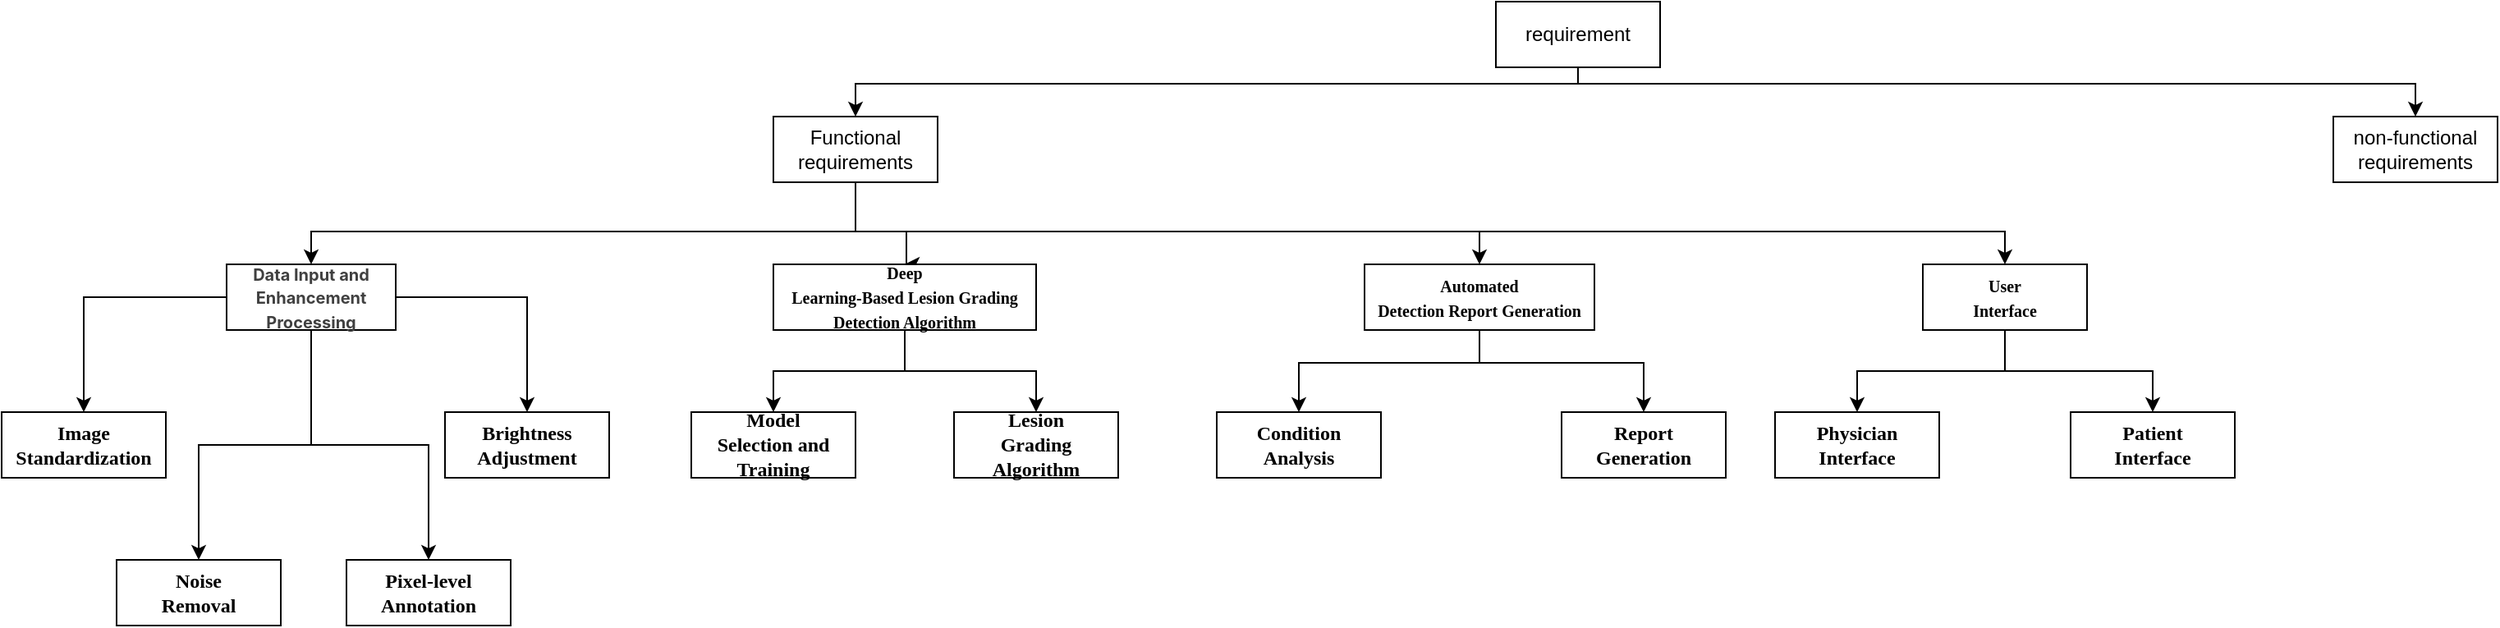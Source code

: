 <mxfile version="26.1.3">
  <diagram name="第 1 页" id="Z5jD86-BHT1hPuSzs5CN">
    <mxGraphModel dx="1497" dy="440" grid="1" gridSize="10" guides="1" tooltips="1" connect="1" arrows="1" fold="1" page="1" pageScale="1" pageWidth="827" pageHeight="1169" math="0" shadow="0">
      <root>
        <mxCell id="0" />
        <mxCell id="1" parent="0" />
        <mxCell id="9Bey0T8y7MYgmhgqEHoG-7" style="edgeStyle=orthogonalEdgeStyle;rounded=0;orthogonalLoop=1;jettySize=auto;html=1;entryX=0.5;entryY=0;entryDx=0;entryDy=0;" parent="1" source="9Bey0T8y7MYgmhgqEHoG-4" target="9Bey0T8y7MYgmhgqEHoG-5" edge="1">
          <mxGeometry relative="1" as="geometry">
            <Array as="points">
              <mxPoint x="410" y="80" />
              <mxPoint x="-30" y="80" />
              <mxPoint x="-30" y="100" />
            </Array>
          </mxGeometry>
        </mxCell>
        <mxCell id="9Bey0T8y7MYgmhgqEHoG-8" style="edgeStyle=orthogonalEdgeStyle;rounded=0;orthogonalLoop=1;jettySize=auto;html=1;entryX=0.5;entryY=0;entryDx=0;entryDy=0;" parent="1" source="9Bey0T8y7MYgmhgqEHoG-4" target="9Bey0T8y7MYgmhgqEHoG-6" edge="1">
          <mxGeometry relative="1" as="geometry">
            <Array as="points">
              <mxPoint x="410" y="80" />
              <mxPoint x="920" y="80" />
            </Array>
          </mxGeometry>
        </mxCell>
        <mxCell id="9Bey0T8y7MYgmhgqEHoG-4" value="requirement" style="rounded=0;whiteSpace=wrap;html=1;" parent="1" vertex="1">
          <mxGeometry x="360" y="30" width="100" height="40" as="geometry" />
        </mxCell>
        <mxCell id="9Bey0T8y7MYgmhgqEHoG-16" style="edgeStyle=orthogonalEdgeStyle;rounded=0;orthogonalLoop=1;jettySize=auto;html=1;entryX=0.5;entryY=0;entryDx=0;entryDy=0;" parent="1" source="9Bey0T8y7MYgmhgqEHoG-5" target="9Bey0T8y7MYgmhgqEHoG-9" edge="1">
          <mxGeometry relative="1" as="geometry">
            <Array as="points">
              <mxPoint x="-30" y="170" />
              <mxPoint x="-361" y="170" />
            </Array>
          </mxGeometry>
        </mxCell>
        <mxCell id="9Bey0T8y7MYgmhgqEHoG-17" style="edgeStyle=orthogonalEdgeStyle;rounded=0;orthogonalLoop=1;jettySize=auto;html=1;" parent="1" source="9Bey0T8y7MYgmhgqEHoG-5" edge="1">
          <mxGeometry relative="1" as="geometry">
            <mxPoint y="190" as="targetPoint" />
            <Array as="points">
              <mxPoint x="-30" y="170" />
              <mxPoint x="1" y="170" />
              <mxPoint x="1" y="190" />
            </Array>
          </mxGeometry>
        </mxCell>
        <mxCell id="9Bey0T8y7MYgmhgqEHoG-18" style="edgeStyle=orthogonalEdgeStyle;rounded=0;orthogonalLoop=1;jettySize=auto;html=1;" parent="1" source="9Bey0T8y7MYgmhgqEHoG-5" target="9Bey0T8y7MYgmhgqEHoG-11" edge="1">
          <mxGeometry relative="1" as="geometry">
            <Array as="points">
              <mxPoint x="-30" y="170" />
              <mxPoint x="350" y="170" />
            </Array>
          </mxGeometry>
        </mxCell>
        <mxCell id="9Bey0T8y7MYgmhgqEHoG-19" style="edgeStyle=orthogonalEdgeStyle;rounded=0;orthogonalLoop=1;jettySize=auto;html=1;" parent="1" source="9Bey0T8y7MYgmhgqEHoG-5" target="9Bey0T8y7MYgmhgqEHoG-12" edge="1">
          <mxGeometry relative="1" as="geometry">
            <Array as="points">
              <mxPoint x="-30" y="170" />
              <mxPoint x="670" y="170" />
            </Array>
          </mxGeometry>
        </mxCell>
        <mxCell id="9Bey0T8y7MYgmhgqEHoG-5" value="Functional requirements" style="rounded=0;whiteSpace=wrap;html=1;" parent="1" vertex="1">
          <mxGeometry x="-80" y="100" width="100" height="40" as="geometry" />
        </mxCell>
        <mxCell id="9Bey0T8y7MYgmhgqEHoG-6" value="non-f&lt;span style=&quot;background-color: transparent; color: light-dark(rgb(0, 0, 0), rgb(255, 255, 255));&quot;&gt;unctional requirements&lt;/span&gt;" style="rounded=0;whiteSpace=wrap;html=1;" parent="1" vertex="1">
          <mxGeometry x="870" y="100" width="100" height="40" as="geometry" />
        </mxCell>
        <mxCell id="9Bey0T8y7MYgmhgqEHoG-30" style="edgeStyle=orthogonalEdgeStyle;rounded=0;orthogonalLoop=1;jettySize=auto;html=1;" parent="1" source="9Bey0T8y7MYgmhgqEHoG-9" target="9Bey0T8y7MYgmhgqEHoG-14" edge="1">
          <mxGeometry relative="1" as="geometry" />
        </mxCell>
        <mxCell id="9Bey0T8y7MYgmhgqEHoG-31" style="edgeStyle=orthogonalEdgeStyle;rounded=0;orthogonalLoop=1;jettySize=auto;html=1;entryX=0.5;entryY=0;entryDx=0;entryDy=0;" parent="1" source="9Bey0T8y7MYgmhgqEHoG-9" target="9Bey0T8y7MYgmhgqEHoG-23" edge="1">
          <mxGeometry relative="1" as="geometry" />
        </mxCell>
        <mxCell id="9Bey0T8y7MYgmhgqEHoG-32" style="edgeStyle=orthogonalEdgeStyle;rounded=0;orthogonalLoop=1;jettySize=auto;html=1;entryX=0.5;entryY=0;entryDx=0;entryDy=0;" parent="1" source="9Bey0T8y7MYgmhgqEHoG-9" target="9Bey0T8y7MYgmhgqEHoG-21" edge="1">
          <mxGeometry relative="1" as="geometry" />
        </mxCell>
        <mxCell id="9Bey0T8y7MYgmhgqEHoG-33" style="edgeStyle=orthogonalEdgeStyle;rounded=0;orthogonalLoop=1;jettySize=auto;html=1;entryX=0.5;entryY=0;entryDx=0;entryDy=0;" parent="1" source="9Bey0T8y7MYgmhgqEHoG-9" target="9Bey0T8y7MYgmhgqEHoG-22" edge="1">
          <mxGeometry relative="1" as="geometry" />
        </mxCell>
        <mxCell id="9Bey0T8y7MYgmhgqEHoG-9" value="&lt;h4 style=&quot;font-weight: var(--ds-font-weight-strong); line-height: var(--ds-md-line-height); margin: calc(var(--ds-md-zoom)*16px)0 calc(var(--ds-md-zoom)*12px)0; color: rgb(64, 64, 64); font-family: DeepSeek-CJK-patch, Inter, system-ui, -apple-system, BlinkMacSystemFont, &amp;quot;Segoe UI&amp;quot;, Roboto, &amp;quot;Noto Sans&amp;quot;, Ubuntu, Cantarell, &amp;quot;Helvetica Neue&amp;quot;, Oxygen, &amp;quot;Open Sans&amp;quot;, sans-serif;&quot;&gt;&lt;strong style=&quot;&quot;&gt;&lt;font style=&quot;font-size: 10px;&quot;&gt;Data Input and Enhancement Processing&lt;/font&gt;&lt;/strong&gt;&lt;/h4&gt;" style="rounded=0;whiteSpace=wrap;html=1;align=center;" parent="1" vertex="1">
          <mxGeometry x="-413" y="190" width="103" height="40" as="geometry" />
        </mxCell>
        <mxCell id="9Bey0T8y7MYgmhgqEHoG-34" style="edgeStyle=orthogonalEdgeStyle;rounded=0;orthogonalLoop=1;jettySize=auto;html=1;entryX=0.5;entryY=0;entryDx=0;entryDy=0;" parent="1" source="9Bey0T8y7MYgmhgqEHoG-10" target="9Bey0T8y7MYgmhgqEHoG-24" edge="1">
          <mxGeometry relative="1" as="geometry" />
        </mxCell>
        <mxCell id="9Bey0T8y7MYgmhgqEHoG-35" style="edgeStyle=orthogonalEdgeStyle;rounded=0;orthogonalLoop=1;jettySize=auto;html=1;entryX=0.5;entryY=0;entryDx=0;entryDy=0;" parent="1" source="9Bey0T8y7MYgmhgqEHoG-10" target="9Bey0T8y7MYgmhgqEHoG-25" edge="1">
          <mxGeometry relative="1" as="geometry" />
        </mxCell>
        <mxCell id="9Bey0T8y7MYgmhgqEHoG-10" value="&lt;b&gt;&lt;span style=&quot;line-height: 115%; font-family: 等线;&quot; lang=&quot;EN-US&quot;&gt;&lt;font style=&quot;font-size: 10px;&quot;&gt;Deep&lt;br/&gt;Learning-Based Lesion Grading Detection Algorithm&lt;/font&gt;&lt;/span&gt;&lt;/b&gt;" style="rounded=0;whiteSpace=wrap;html=1;" parent="1" vertex="1">
          <mxGeometry x="-80" y="190" width="160" height="40" as="geometry" />
        </mxCell>
        <mxCell id="9Bey0T8y7MYgmhgqEHoG-36" style="edgeStyle=orthogonalEdgeStyle;rounded=0;orthogonalLoop=1;jettySize=auto;html=1;entryX=0.5;entryY=0;entryDx=0;entryDy=0;" parent="1" source="9Bey0T8y7MYgmhgqEHoG-11" target="9Bey0T8y7MYgmhgqEHoG-26" edge="1">
          <mxGeometry relative="1" as="geometry">
            <Array as="points">
              <mxPoint x="350" y="250" />
              <mxPoint x="240" y="250" />
            </Array>
          </mxGeometry>
        </mxCell>
        <mxCell id="9Bey0T8y7MYgmhgqEHoG-37" style="edgeStyle=orthogonalEdgeStyle;rounded=0;orthogonalLoop=1;jettySize=auto;html=1;entryX=0.5;entryY=0;entryDx=0;entryDy=0;" parent="1" source="9Bey0T8y7MYgmhgqEHoG-11" target="9Bey0T8y7MYgmhgqEHoG-27" edge="1">
          <mxGeometry relative="1" as="geometry">
            <Array as="points">
              <mxPoint x="350" y="250" />
              <mxPoint x="450" y="250" />
            </Array>
          </mxGeometry>
        </mxCell>
        <mxCell id="9Bey0T8y7MYgmhgqEHoG-11" value="&lt;b&gt;&lt;span style=&quot;line-height: 115%; font-family: 等线;&quot; lang=&quot;EN-US&quot;&gt;&lt;font style=&quot;font-size: 10px;&quot;&gt;Automated&lt;br/&gt;Detection Report Generation&lt;/font&gt;&lt;/span&gt;&lt;/b&gt;" style="rounded=0;whiteSpace=wrap;html=1;" parent="1" vertex="1">
          <mxGeometry x="280" y="190" width="140" height="40" as="geometry" />
        </mxCell>
        <mxCell id="9Bey0T8y7MYgmhgqEHoG-38" style="edgeStyle=orthogonalEdgeStyle;rounded=0;orthogonalLoop=1;jettySize=auto;html=1;entryX=0.5;entryY=0;entryDx=0;entryDy=0;" parent="1" source="9Bey0T8y7MYgmhgqEHoG-12" target="9Bey0T8y7MYgmhgqEHoG-28" edge="1">
          <mxGeometry relative="1" as="geometry" />
        </mxCell>
        <mxCell id="9Bey0T8y7MYgmhgqEHoG-39" style="edgeStyle=orthogonalEdgeStyle;rounded=0;orthogonalLoop=1;jettySize=auto;html=1;entryX=0.5;entryY=0;entryDx=0;entryDy=0;" parent="1" source="9Bey0T8y7MYgmhgqEHoG-12" target="9Bey0T8y7MYgmhgqEHoG-29" edge="1">
          <mxGeometry relative="1" as="geometry" />
        </mxCell>
        <mxCell id="9Bey0T8y7MYgmhgqEHoG-12" value="&lt;b&gt;&lt;span style=&quot;line-height: 115%; font-family: 等线;&quot; lang=&quot;EN-US&quot;&gt;&lt;font style=&quot;font-size: 10px;&quot;&gt;User&lt;br/&gt;Interface&lt;/font&gt;&lt;/span&gt;&lt;/b&gt;" style="rounded=0;whiteSpace=wrap;html=1;" parent="1" vertex="1">
          <mxGeometry x="620" y="190" width="100" height="40" as="geometry" />
        </mxCell>
        <mxCell id="9Bey0T8y7MYgmhgqEHoG-14" value="&lt;b&gt;&lt;span style=&quot;line-height: 115%; font-family: 等线;&quot; lang=&quot;EN-US&quot;&gt;&lt;font style=&quot;font-size: 12px;&quot;&gt;Image&lt;br/&gt;Standardization&lt;/font&gt;&lt;/span&gt;&lt;/b&gt;" style="rounded=0;whiteSpace=wrap;html=1;" parent="1" vertex="1">
          <mxGeometry x="-550" y="280" width="100" height="40" as="geometry" />
        </mxCell>
        <mxCell id="9Bey0T8y7MYgmhgqEHoG-21" value="&lt;b&gt;&lt;span style=&quot;line-height: 115%; font-family: 等线;&quot; lang=&quot;EN-US&quot;&gt;&lt;font style=&quot;font-size: 12px;&quot;&gt;Noise&lt;br/&gt;Removal&lt;/font&gt;&lt;/span&gt;&lt;/b&gt;" style="rounded=0;whiteSpace=wrap;html=1;" parent="1" vertex="1">
          <mxGeometry x="-480" y="370" width="100" height="40" as="geometry" />
        </mxCell>
        <mxCell id="9Bey0T8y7MYgmhgqEHoG-22" value="&lt;b&gt;&lt;span style=&quot;line-height: 115%; font-family: 等线;&quot; lang=&quot;EN-US&quot;&gt;&lt;font style=&quot;font-size: 12px;&quot;&gt;Pixel-level&lt;br/&gt;Annotation&lt;/font&gt;&lt;/span&gt;&lt;/b&gt;" style="rounded=0;whiteSpace=wrap;html=1;" parent="1" vertex="1">
          <mxGeometry x="-340" y="370" width="100" height="40" as="geometry" />
        </mxCell>
        <mxCell id="9Bey0T8y7MYgmhgqEHoG-23" value="&lt;b&gt;&lt;span style=&quot;line-height: 115%; font-family: 等线;&quot; lang=&quot;EN-US&quot;&gt;&lt;font style=&quot;font-size: 12px;&quot;&gt;Brightness&lt;br/&gt;Adjustment&lt;/font&gt;&lt;/span&gt;&lt;/b&gt;" style="rounded=0;whiteSpace=wrap;html=1;" parent="1" vertex="1">
          <mxGeometry x="-280" y="280" width="100" height="40" as="geometry" />
        </mxCell>
        <mxCell id="9Bey0T8y7MYgmhgqEHoG-24" value="&lt;b&gt;&lt;span style=&quot;line-height: 115%; font-family: 等线;&quot; lang=&quot;EN-US&quot;&gt;&lt;font style=&quot;font-size: 12px;&quot;&gt;Model&lt;br&gt;Selection and Training&lt;/font&gt;&lt;/span&gt;&lt;/b&gt;" style="rounded=0;whiteSpace=wrap;html=1;" parent="1" vertex="1">
          <mxGeometry x="-130" y="280" width="100" height="40" as="geometry" />
        </mxCell>
        <mxCell id="9Bey0T8y7MYgmhgqEHoG-25" value="&lt;b&gt;&lt;span style=&quot;line-height: 115%; font-family: 等线;&quot; lang=&quot;EN-US&quot;&gt;&lt;font style=&quot;font-size: 12px;&quot;&gt;Lesion&lt;br&gt;Grading Algorithm&lt;/font&gt;&lt;/span&gt;&lt;/b&gt;" style="rounded=0;whiteSpace=wrap;html=1;" parent="1" vertex="1">
          <mxGeometry x="30" y="280" width="100" height="40" as="geometry" />
        </mxCell>
        <mxCell id="9Bey0T8y7MYgmhgqEHoG-26" value="&lt;b&gt;&lt;span style=&quot;line-height: 115%; font-family: 等线;&quot; lang=&quot;EN-US&quot;&gt;&lt;font style=&quot;font-size: 12px;&quot;&gt;Condition&lt;br&gt;Analysis&lt;/font&gt;&lt;/span&gt;&lt;/b&gt;" style="rounded=0;whiteSpace=wrap;html=1;" parent="1" vertex="1">
          <mxGeometry x="190" y="280" width="100" height="40" as="geometry" />
        </mxCell>
        <mxCell id="9Bey0T8y7MYgmhgqEHoG-27" value="&lt;b&gt;&lt;span style=&quot;line-height: 115%; font-family: 等线;&quot; lang=&quot;EN-US&quot;&gt;&lt;font style=&quot;font-size: 12px;&quot;&gt;Report&lt;br&gt;Generation&lt;/font&gt;&lt;/span&gt;&lt;/b&gt;" style="rounded=0;whiteSpace=wrap;html=1;" parent="1" vertex="1">
          <mxGeometry x="400" y="280" width="100" height="40" as="geometry" />
        </mxCell>
        <mxCell id="9Bey0T8y7MYgmhgqEHoG-28" value="&lt;b&gt;&lt;span style=&quot;line-height: 115%; font-family: 等线;&quot; lang=&quot;EN-US&quot;&gt;&lt;font style=&quot;font-size: 12px;&quot;&gt;Physician&lt;br&gt;Interface&lt;/font&gt;&lt;/span&gt;&lt;/b&gt;" style="rounded=0;whiteSpace=wrap;html=1;" parent="1" vertex="1">
          <mxGeometry x="530" y="280" width="100" height="40" as="geometry" />
        </mxCell>
        <mxCell id="9Bey0T8y7MYgmhgqEHoG-29" value="&lt;b&gt;&lt;span style=&quot;line-height: 115%; font-family: 等线;&quot; lang=&quot;EN-US&quot;&gt;&lt;font style=&quot;font-size: 12px;&quot;&gt;Patient&lt;br&gt;Interface&lt;/font&gt;&lt;/span&gt;&lt;/b&gt;" style="rounded=0;whiteSpace=wrap;html=1;" parent="1" vertex="1">
          <mxGeometry x="710" y="280" width="100" height="40" as="geometry" />
        </mxCell>
      </root>
    </mxGraphModel>
  </diagram>
</mxfile>
